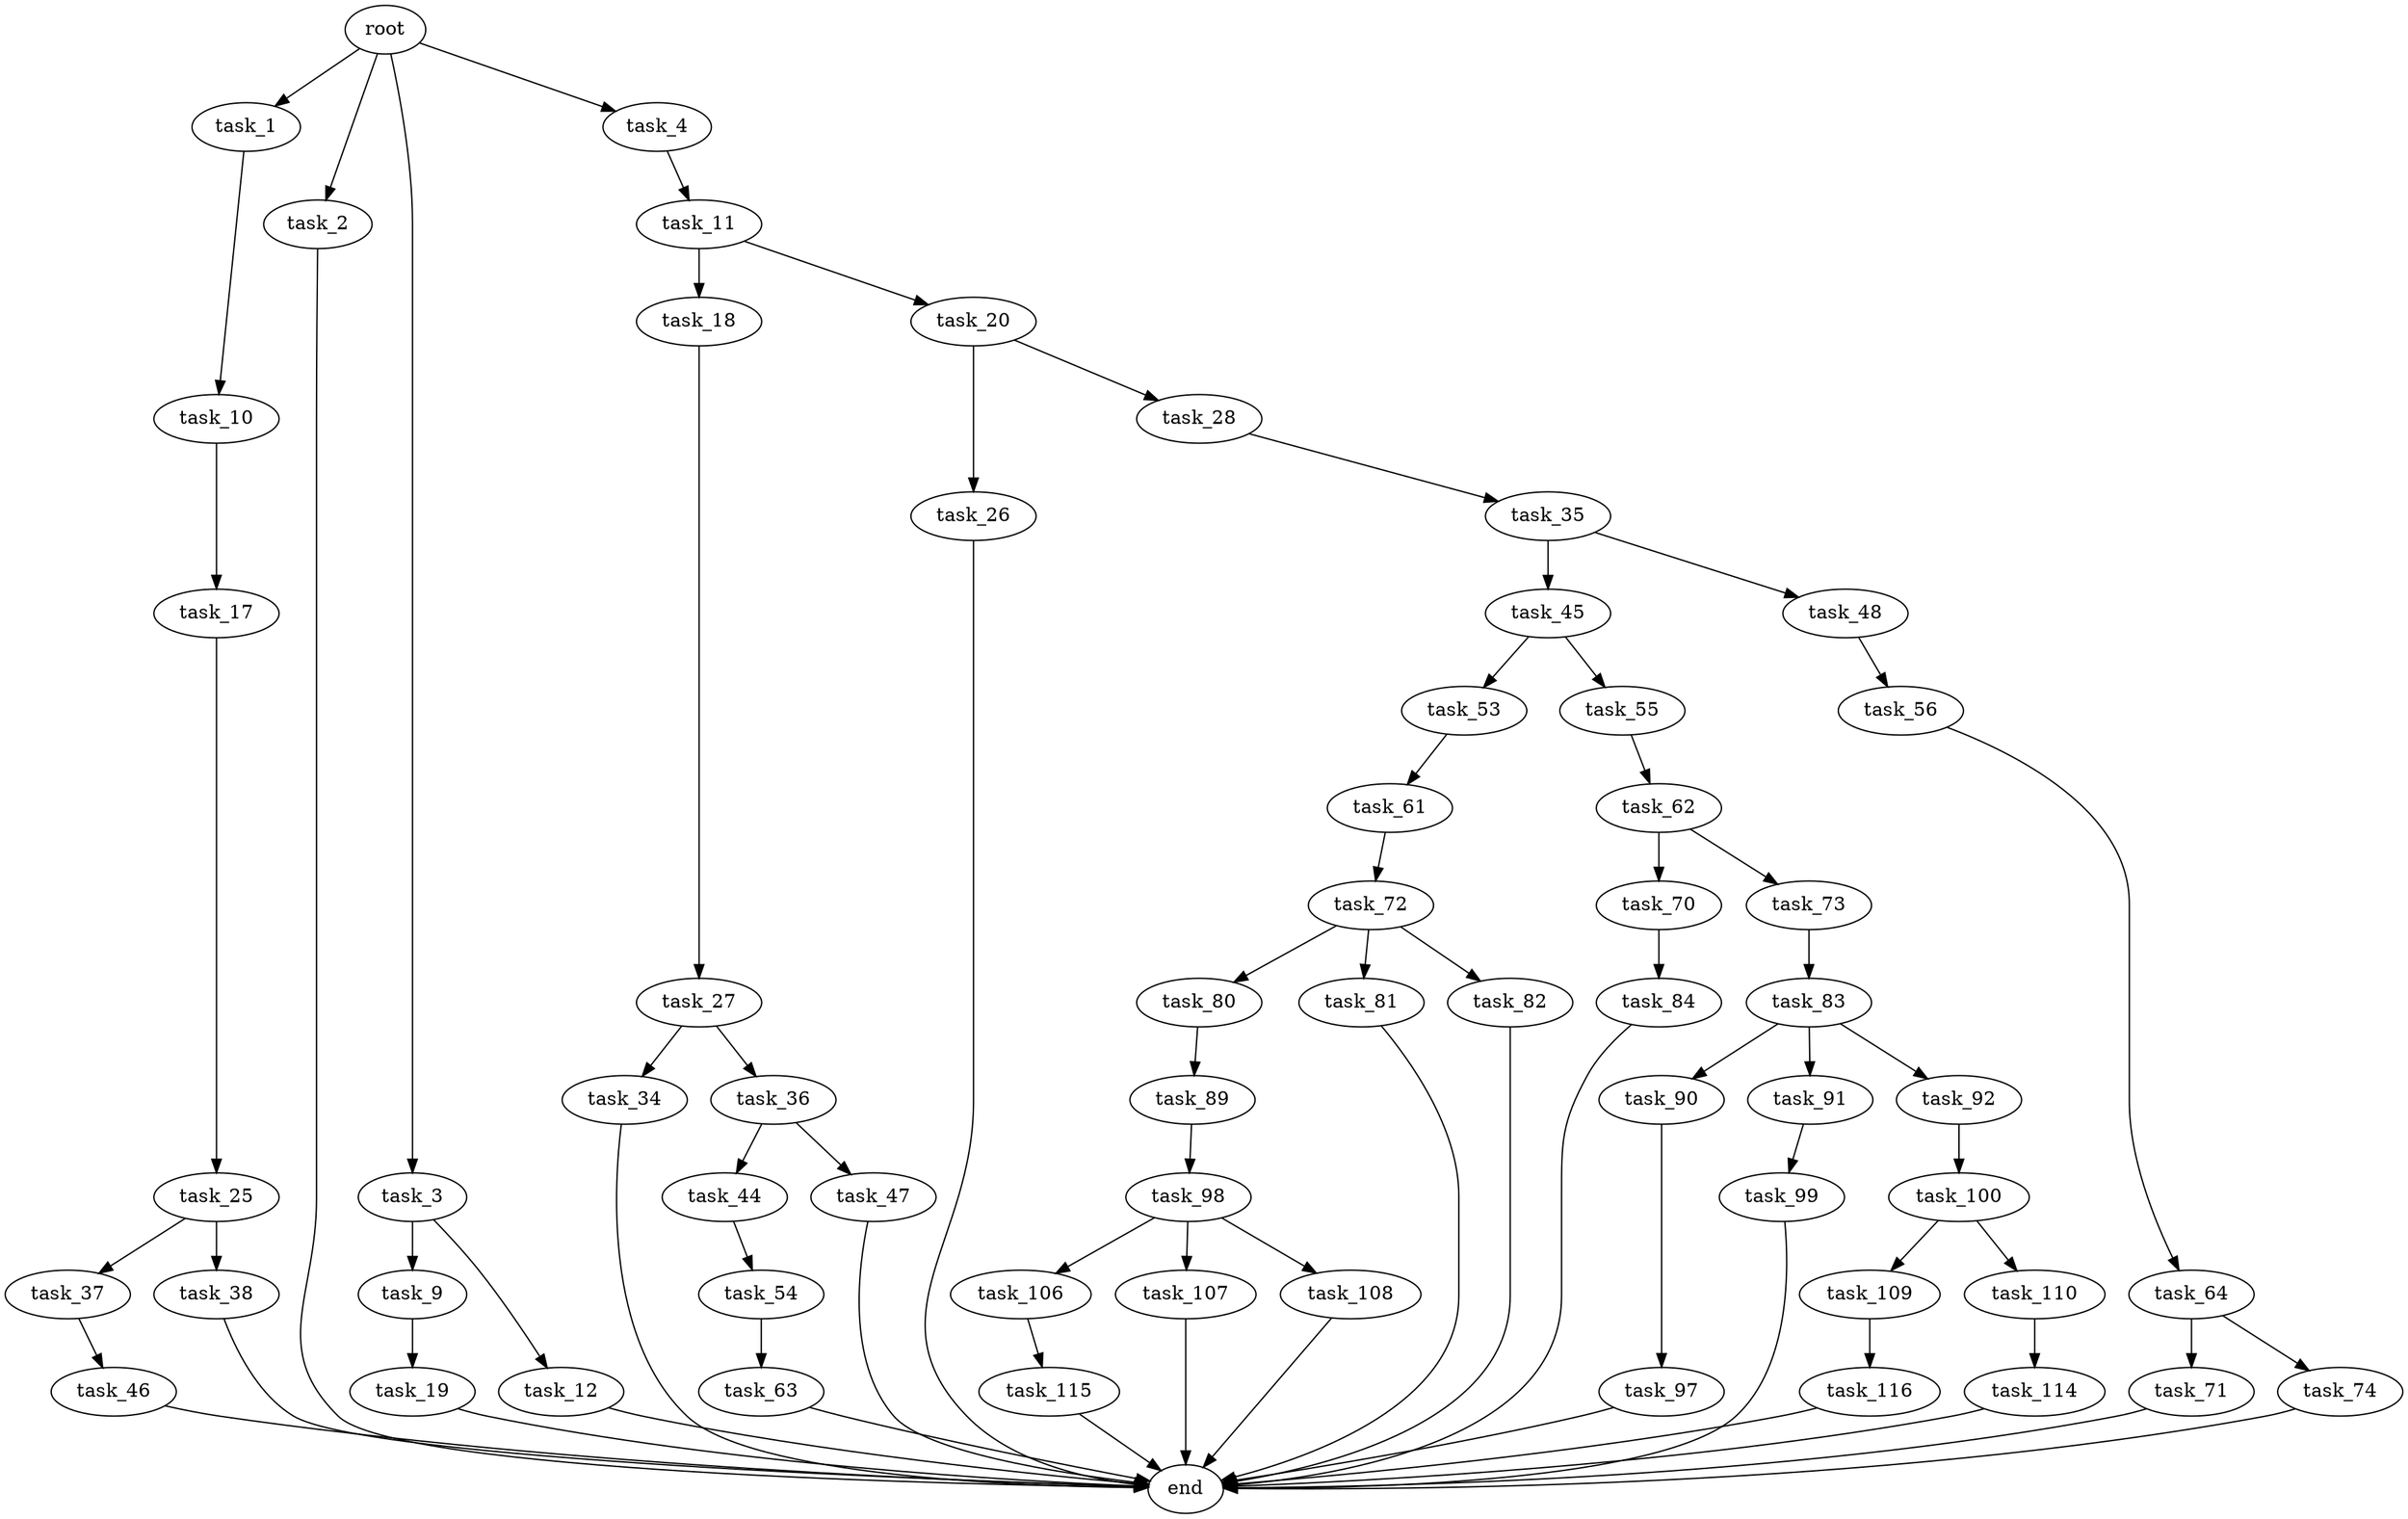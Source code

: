 digraph G {
  root [size="0.000000"];
  task_1 [size="1037292025653.000000"];
  task_2 [size="1073741824000.000000"];
  task_3 [size="1073741824000.000000"];
  task_4 [size="28991029248.000000"];
  task_10 [size="134217728000.000000"];
  end [size="0.000000"];
  task_9 [size="1379914766269.000000"];
  task_12 [size="27096272786.000000"];
  task_11 [size="3722231168.000000"];
  task_19 [size="3379952700.000000"];
  task_17 [size="24211367300.000000"];
  task_18 [size="30352114062.000000"];
  task_20 [size="1073741824000.000000"];
  task_25 [size="214180690631.000000"];
  task_27 [size="134217728000.000000"];
  task_26 [size="14212805392.000000"];
  task_28 [size="134217728000.000000"];
  task_37 [size="368293445632.000000"];
  task_38 [size="117125587852.000000"];
  task_34 [size="782757789696.000000"];
  task_36 [size="134217728000.000000"];
  task_35 [size="741138812336.000000"];
  task_45 [size="16396260286.000000"];
  task_48 [size="561955678024.000000"];
  task_44 [size="28266712519.000000"];
  task_47 [size="8589934592.000000"];
  task_46 [size="7364759387.000000"];
  task_54 [size="22585488281.000000"];
  task_53 [size="134217728000.000000"];
  task_55 [size="724715187959.000000"];
  task_56 [size="1100164647710.000000"];
  task_61 [size="210426120291.000000"];
  task_63 [size="11970111236.000000"];
  task_62 [size="68719476736.000000"];
  task_64 [size="271739923788.000000"];
  task_72 [size="198508832830.000000"];
  task_70 [size="68719476736.000000"];
  task_73 [size="432182865036.000000"];
  task_71 [size="549755813888.000000"];
  task_74 [size="134217728000.000000"];
  task_84 [size="6383408186.000000"];
  task_80 [size="18229003860.000000"];
  task_81 [size="1237361833.000000"];
  task_82 [size="5826479530.000000"];
  task_83 [size="465387166348.000000"];
  task_89 [size="28991029248.000000"];
  task_90 [size="20191273666.000000"];
  task_91 [size="45937102146.000000"];
  task_92 [size="486055650276.000000"];
  task_98 [size="64883663729.000000"];
  task_97 [size="18151551114.000000"];
  task_99 [size="231928233984.000000"];
  task_100 [size="1074325088.000000"];
  task_106 [size="234831964124.000000"];
  task_107 [size="34676733673.000000"];
  task_108 [size="5462615500.000000"];
  task_109 [size="4612491519.000000"];
  task_110 [size="8589934592.000000"];
  task_115 [size="606717643636.000000"];
  task_116 [size="1199408540.000000"];
  task_114 [size="58128384344.000000"];

  root -> task_1 [size="1.000000"];
  root -> task_2 [size="1.000000"];
  root -> task_3 [size="1.000000"];
  root -> task_4 [size="1.000000"];
  task_1 -> task_10 [size="679477248.000000"];
  task_2 -> end [size="1.000000"];
  task_3 -> task_9 [size="838860800.000000"];
  task_3 -> task_12 [size="838860800.000000"];
  task_4 -> task_11 [size="75497472.000000"];
  task_10 -> task_17 [size="209715200.000000"];
  task_9 -> task_19 [size="838860800.000000"];
  task_12 -> end [size="1.000000"];
  task_11 -> task_18 [size="134217728.000000"];
  task_11 -> task_20 [size="134217728.000000"];
  task_19 -> end [size="1.000000"];
  task_17 -> task_25 [size="838860800.000000"];
  task_18 -> task_27 [size="838860800.000000"];
  task_20 -> task_26 [size="838860800.000000"];
  task_20 -> task_28 [size="838860800.000000"];
  task_25 -> task_37 [size="209715200.000000"];
  task_25 -> task_38 [size="209715200.000000"];
  task_27 -> task_34 [size="209715200.000000"];
  task_27 -> task_36 [size="209715200.000000"];
  task_26 -> end [size="1.000000"];
  task_28 -> task_35 [size="209715200.000000"];
  task_37 -> task_46 [size="411041792.000000"];
  task_38 -> end [size="1.000000"];
  task_34 -> end [size="1.000000"];
  task_36 -> task_44 [size="209715200.000000"];
  task_36 -> task_47 [size="209715200.000000"];
  task_35 -> task_45 [size="536870912.000000"];
  task_35 -> task_48 [size="536870912.000000"];
  task_45 -> task_53 [size="301989888.000000"];
  task_45 -> task_55 [size="301989888.000000"];
  task_48 -> task_56 [size="536870912.000000"];
  task_44 -> task_54 [size="838860800.000000"];
  task_47 -> end [size="1.000000"];
  task_46 -> end [size="1.000000"];
  task_54 -> task_63 [size="838860800.000000"];
  task_53 -> task_61 [size="209715200.000000"];
  task_55 -> task_62 [size="679477248.000000"];
  task_56 -> task_64 [size="679477248.000000"];
  task_61 -> task_72 [size="411041792.000000"];
  task_63 -> end [size="1.000000"];
  task_62 -> task_70 [size="134217728.000000"];
  task_62 -> task_73 [size="134217728.000000"];
  task_64 -> task_71 [size="301989888.000000"];
  task_64 -> task_74 [size="301989888.000000"];
  task_72 -> task_80 [size="411041792.000000"];
  task_72 -> task_81 [size="411041792.000000"];
  task_72 -> task_82 [size="411041792.000000"];
  task_70 -> task_84 [size="134217728.000000"];
  task_73 -> task_83 [size="536870912.000000"];
  task_71 -> end [size="1.000000"];
  task_74 -> end [size="1.000000"];
  task_84 -> end [size="1.000000"];
  task_80 -> task_89 [size="536870912.000000"];
  task_81 -> end [size="1.000000"];
  task_82 -> end [size="1.000000"];
  task_83 -> task_90 [size="536870912.000000"];
  task_83 -> task_91 [size="536870912.000000"];
  task_83 -> task_92 [size="536870912.000000"];
  task_89 -> task_98 [size="75497472.000000"];
  task_90 -> task_97 [size="838860800.000000"];
  task_91 -> task_99 [size="75497472.000000"];
  task_92 -> task_100 [size="301989888.000000"];
  task_98 -> task_106 [size="301989888.000000"];
  task_98 -> task_107 [size="301989888.000000"];
  task_98 -> task_108 [size="301989888.000000"];
  task_97 -> end [size="1.000000"];
  task_99 -> end [size="1.000000"];
  task_100 -> task_109 [size="134217728.000000"];
  task_100 -> task_110 [size="134217728.000000"];
  task_106 -> task_115 [size="209715200.000000"];
  task_107 -> end [size="1.000000"];
  task_108 -> end [size="1.000000"];
  task_109 -> task_116 [size="75497472.000000"];
  task_110 -> task_114 [size="33554432.000000"];
  task_115 -> end [size="1.000000"];
  task_116 -> end [size="1.000000"];
  task_114 -> end [size="1.000000"];
}
